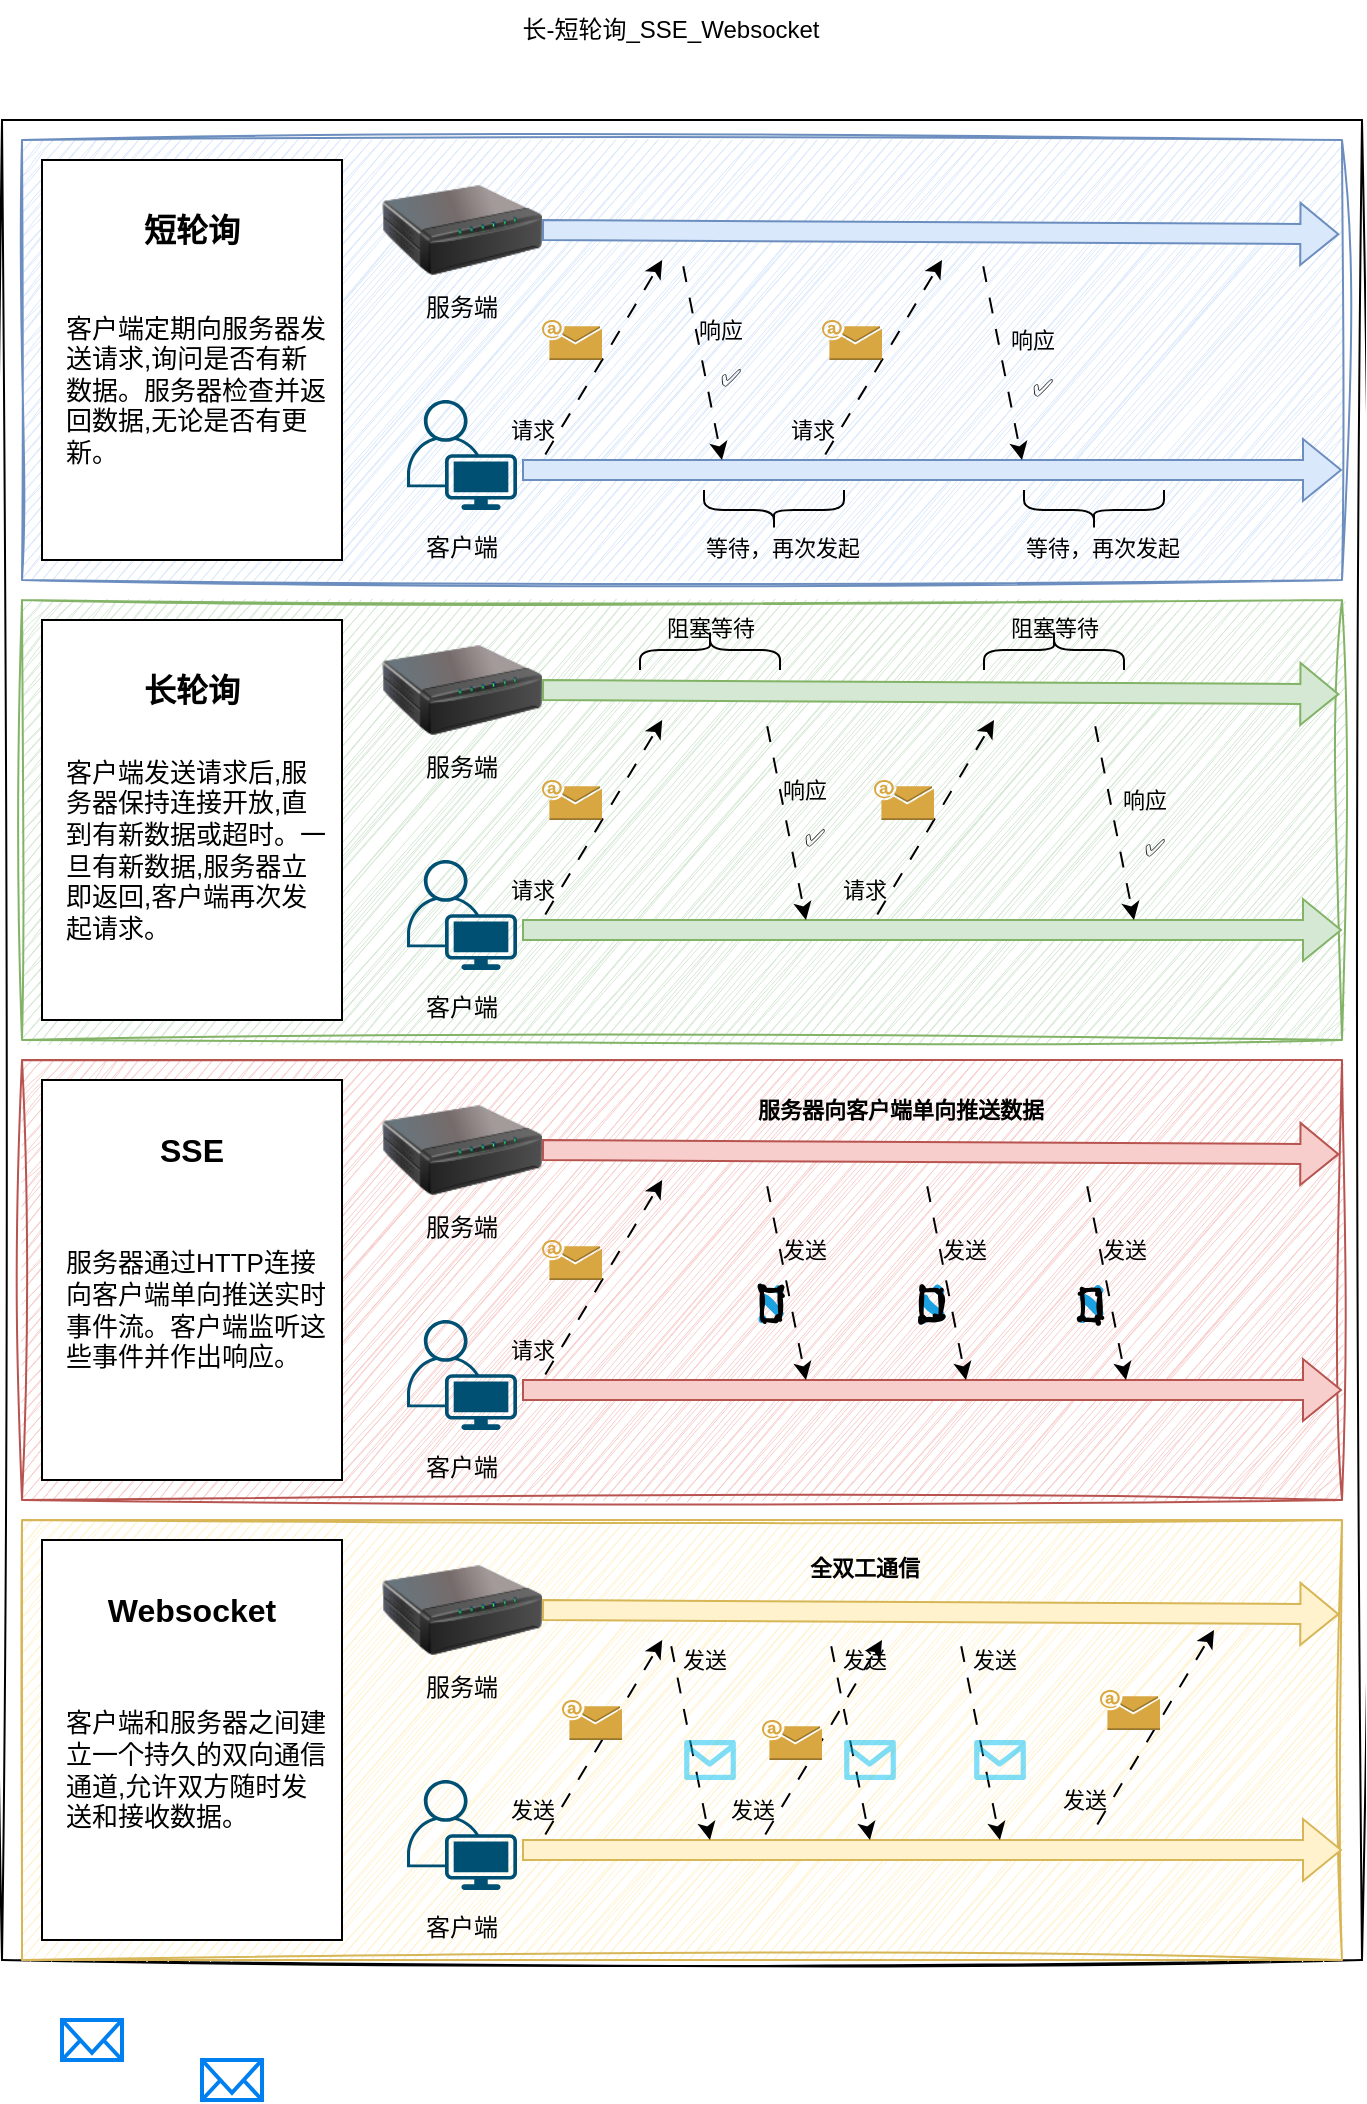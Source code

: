 <mxfile version="24.8.6">
  <diagram name="第 1 页" id="zOYMXfU-HG3WWiP4xysz">
    <mxGraphModel dx="2074" dy="1121" grid="1" gridSize="10" guides="1" tooltips="1" connect="1" arrows="1" fold="1" page="1" pageScale="1" pageWidth="827" pageHeight="1169" math="0" shadow="0">
      <root>
        <mxCell id="0" />
        <mxCell id="1" parent="0" />
        <mxCell id="0pzs7BcZbMm-u0nc56GL-1" value="" style="endArrow=none;html=1;rounded=0;sketch=1;hachureGap=4;jiggle=2;curveFitting=1;fontFamily=Architects Daughter;fontSource=https%3A%2F%2Ffonts.googleapis.com%2Fcss%3Ffamily%3DArchitects%2BDaughter;" edge="1" parent="1">
          <mxGeometry width="50" height="50" relative="1" as="geometry">
            <mxPoint x="80" y="120" as="sourcePoint" />
            <mxPoint x="760" y="120" as="targetPoint" />
          </mxGeometry>
        </mxCell>
        <mxCell id="0pzs7BcZbMm-u0nc56GL-2" value="" style="endArrow=none;html=1;rounded=0;sketch=1;hachureGap=4;jiggle=2;curveFitting=1;fontFamily=Architects Daughter;fontSource=https%3A%2F%2Ffonts.googleapis.com%2Fcss%3Ffamily%3DArchitects%2BDaughter;" edge="1" parent="1">
          <mxGeometry width="50" height="50" relative="1" as="geometry">
            <mxPoint x="80" y="120" as="sourcePoint" />
            <mxPoint x="80" y="1040" as="targetPoint" />
          </mxGeometry>
        </mxCell>
        <mxCell id="0pzs7BcZbMm-u0nc56GL-3" value="" style="endArrow=none;html=1;rounded=0;sketch=1;hachureGap=4;jiggle=2;curveFitting=1;fontFamily=Architects Daughter;fontSource=https%3A%2F%2Ffonts.googleapis.com%2Fcss%3Ffamily%3DArchitects%2BDaughter;" edge="1" parent="1">
          <mxGeometry width="50" height="50" relative="1" as="geometry">
            <mxPoint x="760" y="1040" as="sourcePoint" />
            <mxPoint x="80" y="1040" as="targetPoint" />
          </mxGeometry>
        </mxCell>
        <mxCell id="0pzs7BcZbMm-u0nc56GL-4" value="" style="endArrow=none;html=1;rounded=0;sketch=1;hachureGap=4;jiggle=2;curveFitting=1;fontFamily=Architects Daughter;fontSource=https%3A%2F%2Ffonts.googleapis.com%2Fcss%3Ffamily%3DArchitects%2BDaughter;" edge="1" parent="1">
          <mxGeometry width="50" height="50" relative="1" as="geometry">
            <mxPoint x="760" y="120" as="sourcePoint" />
            <mxPoint x="760" y="1040" as="targetPoint" />
          </mxGeometry>
        </mxCell>
        <mxCell id="0pzs7BcZbMm-u0nc56GL-5" value="长-短轮询_SSE_Websocket" style="text;html=1;align=center;verticalAlign=middle;resizable=0;points=[];autosize=1;strokeColor=none;fillColor=none;fontFamily=Helvetica;fontStyle=0" vertex="1" parent="1">
          <mxGeometry x="329" y="60" width="170" height="30" as="geometry" />
        </mxCell>
        <mxCell id="0pzs7BcZbMm-u0nc56GL-6" value="" style="rounded=0;whiteSpace=wrap;html=1;sketch=1;hachureGap=4;jiggle=2;curveFitting=1;fontFamily=Architects Daughter;fontSource=https%3A%2F%2Ffonts.googleapis.com%2Fcss%3Ffamily%3DArchitects%2BDaughter;fillColor=#dae8fc;strokeColor=#6c8ebf;" vertex="1" parent="1">
          <mxGeometry x="90" y="130" width="660" height="220" as="geometry" />
        </mxCell>
        <mxCell id="0pzs7BcZbMm-u0nc56GL-10" value="" style="rounded=0;whiteSpace=wrap;html=1;hachureGap=4;fontFamily=Architects Daughter;fontSource=https%3A%2F%2Ffonts.googleapis.com%2Fcss%3Ffamily%3DArchitects%2BDaughter;" vertex="1" parent="1">
          <mxGeometry x="100" y="140" width="150" height="200" as="geometry" />
        </mxCell>
        <mxCell id="0pzs7BcZbMm-u0nc56GL-11" value="&lt;span&gt;&lt;font style=&quot;font-size: 16px;&quot; face=&quot;Helvetica&quot;&gt;短轮询&lt;/font&gt;&lt;/span&gt;" style="text;html=1;align=center;verticalAlign=middle;whiteSpace=wrap;rounded=0;fontFamily=Architects Daughter;fontSource=https%3A%2F%2Ffonts.googleapis.com%2Fcss%3Ffamily%3DArchitects%2BDaughter;fontStyle=1" vertex="1" parent="1">
          <mxGeometry x="145" y="160" width="60" height="30" as="geometry" />
        </mxCell>
        <mxCell id="0pzs7BcZbMm-u0nc56GL-14" value="&lt;div data-lark-html-role=&quot;root&quot; style=&quot;font-size: 13px;&quot;&gt;&lt;span class=&quot;text-only&quot; data-eleid=&quot;5&quot; style=&quot;white-space: pre; font-size: 13px;&quot;&gt;客户端定期向服务器发&lt;/span&gt;&lt;span class=&quot;text-only&quot; data-eleid=&quot;4&quot; style=&quot;white-space: pre; font-size: 13px;&quot;&gt;&lt;br style=&quot;font-size: 13px;&quot;&gt;&lt;/span&gt;&lt;span class=&quot;text-only&quot; data-eleid=&quot;7&quot; style=&quot;white-space: pre; font-size: 13px;&quot;&gt;送请求,询问是否有新&lt;/span&gt;&lt;span class=&quot;text-only&quot; data-eleid=&quot;6&quot; style=&quot;white-space: pre; font-size: 13px;&quot;&gt;&lt;br style=&quot;font-size: 13px;&quot;&gt;&lt;/span&gt;&lt;span class=&quot;text-only&quot; data-eleid=&quot;9&quot; style=&quot;white-space: pre; font-size: 13px;&quot;&gt;数据。服务器检查并返&lt;/span&gt;&lt;span class=&quot;text-only&quot; data-eleid=&quot;8&quot; style=&quot;white-space: pre; font-size: 13px;&quot;&gt;&lt;br style=&quot;font-size: 13px;&quot;&gt;&lt;/span&gt;&lt;span class=&quot;text-only&quot; data-eleid=&quot;11&quot; style=&quot;white-space: pre; font-size: 13px;&quot;&gt;回数据,无论是否有更&lt;/span&gt;&lt;span class=&quot;text-only&quot; data-eleid=&quot;10&quot; style=&quot;white-space: pre; font-size: 13px;&quot;&gt;&lt;br style=&quot;font-size: 13px;&quot;&gt;&lt;/span&gt;&lt;span class=&quot;text-only&quot; data-eleid=&quot;13&quot; style=&quot;white-space: pre; font-size: 13px;&quot;&gt;新。&lt;/span&gt;&lt;/div&gt;" style="text;html=1;align=left;verticalAlign=middle;whiteSpace=wrap;rounded=0;fontFamily=Helvetica;fontSize=13;" vertex="1" parent="1">
          <mxGeometry x="110" y="190" width="130" height="130" as="geometry" />
        </mxCell>
        <mxCell id="0pzs7BcZbMm-u0nc56GL-15" value="" style="image;html=1;image=img/lib/clip_art/networking/Print_Server_128x128.png;sketch=1;hachureGap=4;jiggle=2;curveFitting=1;fontFamily=Architects Daughter;fontSource=https%3A%2F%2Ffonts.googleapis.com%2Fcss%3Ffamily%3DArchitects%2BDaughter;" vertex="1" parent="1">
          <mxGeometry x="270" y="135" width="80" height="80" as="geometry" />
        </mxCell>
        <mxCell id="0pzs7BcZbMm-u0nc56GL-18" value="" style="points=[[0.35,0,0],[0.98,0.51,0],[1,0.71,0],[0.67,1,0],[0,0.795,0],[0,0.65,0]];verticalLabelPosition=bottom;sketch=0;html=1;verticalAlign=top;aspect=fixed;align=center;pointerEvents=1;shape=mxgraph.cisco19.user;fillColor=#005073;strokeColor=none;hachureGap=4;jiggle=2;curveFitting=1;fontFamily=Architects Daughter;fontSource=https%3A%2F%2Ffonts.googleapis.com%2Fcss%3Ffamily%3DArchitects%2BDaughter;" vertex="1" parent="1">
          <mxGeometry x="282.5" y="260" width="55" height="55" as="geometry" />
        </mxCell>
        <mxCell id="0pzs7BcZbMm-u0nc56GL-19" value="服务端" style="text;html=1;align=center;verticalAlign=middle;whiteSpace=wrap;rounded=0;fontFamily=Architects Daughter;fontSource=https%3A%2F%2Ffonts.googleapis.com%2Fcss%3Ffamily%3DArchitects%2BDaughter;" vertex="1" parent="1">
          <mxGeometry x="280" y="200" width="60" height="30" as="geometry" />
        </mxCell>
        <mxCell id="0pzs7BcZbMm-u0nc56GL-20" value="客户端" style="text;html=1;align=center;verticalAlign=middle;whiteSpace=wrap;rounded=0;fontFamily=Architects Daughter;fontSource=https%3A%2F%2Ffonts.googleapis.com%2Fcss%3Ffamily%3DArchitects%2BDaughter;" vertex="1" parent="1">
          <mxGeometry x="280" y="320" width="60" height="30" as="geometry" />
        </mxCell>
        <mxCell id="0pzs7BcZbMm-u0nc56GL-21" value="" style="shape=flexArrow;endArrow=classic;html=1;rounded=0;hachureGap=4;fontFamily=Architects Daughter;fontSource=https%3A%2F%2Ffonts.googleapis.com%2Fcss%3Ffamily%3DArchitects%2BDaughter;exitX=1;exitY=0.5;exitDx=0;exitDy=0;fillColor=#dae8fc;strokeColor=#6c8ebf;entryX=0.998;entryY=0.214;entryDx=0;entryDy=0;entryPerimeter=0;" edge="1" parent="1" source="0pzs7BcZbMm-u0nc56GL-15" target="0pzs7BcZbMm-u0nc56GL-6">
          <mxGeometry width="50" height="50" relative="1" as="geometry">
            <mxPoint x="530" y="220" as="sourcePoint" />
            <mxPoint x="740" y="180" as="targetPoint" />
          </mxGeometry>
        </mxCell>
        <mxCell id="0pzs7BcZbMm-u0nc56GL-22" value="" style="shape=flexArrow;endArrow=classic;html=1;rounded=0;hachureGap=4;fontFamily=Architects Daughter;fontSource=https%3A%2F%2Ffonts.googleapis.com%2Fcss%3Ffamily%3DArchitects%2BDaughter;fillColor=#dae8fc;strokeColor=#6c8ebf;entryX=1;entryY=0.75;entryDx=0;entryDy=0;" edge="1" parent="1" target="0pzs7BcZbMm-u0nc56GL-6">
          <mxGeometry width="50" height="50" relative="1" as="geometry">
            <mxPoint x="340" y="295" as="sourcePoint" />
            <mxPoint x="740" y="305" as="targetPoint" />
          </mxGeometry>
        </mxCell>
        <mxCell id="0pzs7BcZbMm-u0nc56GL-23" value="" style="endArrow=classic;html=1;rounded=0;hachureGap=4;fontFamily=Architects Daughter;fontSource=https%3A%2F%2Ffonts.googleapis.com%2Fcss%3Ffamily%3DArchitects%2BDaughter;entryX=0.485;entryY=0.273;entryDx=0;entryDy=0;entryPerimeter=0;flowAnimation=1;" edge="1" parent="1" target="0pzs7BcZbMm-u0nc56GL-6">
          <mxGeometry width="50" height="50" relative="1" as="geometry">
            <mxPoint x="350" y="290" as="sourcePoint" />
            <mxPoint x="400" y="230" as="targetPoint" />
          </mxGeometry>
        </mxCell>
        <mxCell id="0pzs7BcZbMm-u0nc56GL-24" value="" style="endArrow=classic;html=1;rounded=0;hachureGap=4;fontFamily=Architects Daughter;fontSource=https%3A%2F%2Ffonts.googleapis.com%2Fcss%3Ffamily%3DArchitects%2BDaughter;flowAnimation=1;" edge="1" parent="1">
          <mxGeometry width="50" height="50" relative="1" as="geometry">
            <mxPoint x="420" y="190" as="sourcePoint" />
            <mxPoint x="440" y="290" as="targetPoint" />
          </mxGeometry>
        </mxCell>
        <mxCell id="0pzs7BcZbMm-u0nc56GL-25" value="" style="endArrow=classic;html=1;rounded=0;hachureGap=4;fontFamily=Architects Daughter;fontSource=https%3A%2F%2Ffonts.googleapis.com%2Fcss%3Ffamily%3DArchitects%2BDaughter;entryX=0.485;entryY=0.273;entryDx=0;entryDy=0;entryPerimeter=0;flowAnimation=1;" edge="1" parent="1">
          <mxGeometry width="50" height="50" relative="1" as="geometry">
            <mxPoint x="490" y="290" as="sourcePoint" />
            <mxPoint x="550" y="190" as="targetPoint" />
          </mxGeometry>
        </mxCell>
        <mxCell id="0pzs7BcZbMm-u0nc56GL-27" value="" style="endArrow=classic;html=1;rounded=0;hachureGap=4;fontFamily=Architects Daughter;fontSource=https%3A%2F%2Ffonts.googleapis.com%2Fcss%3Ffamily%3DArchitects%2BDaughter;flowAnimation=1;" edge="1" parent="1">
          <mxGeometry width="50" height="50" relative="1" as="geometry">
            <mxPoint x="570" y="190" as="sourcePoint" />
            <mxPoint x="590" y="290" as="targetPoint" />
          </mxGeometry>
        </mxCell>
        <mxCell id="0pzs7BcZbMm-u0nc56GL-28" value="" style="outlineConnect=0;dashed=0;verticalLabelPosition=bottom;verticalAlign=top;align=center;html=1;shape=mxgraph.aws3.email;fillColor=#D9A741;gradientColor=none;hachureGap=4;fontFamily=Architects Daughter;fontSource=https%3A%2F%2Ffonts.googleapis.com%2Fcss%3Ffamily%3DArchitects%2BDaughter;" vertex="1" parent="1">
          <mxGeometry x="350" y="220" width="30" height="20" as="geometry" />
        </mxCell>
        <mxCell id="0pzs7BcZbMm-u0nc56GL-29" value="" style="outlineConnect=0;dashed=0;verticalLabelPosition=bottom;verticalAlign=top;align=center;html=1;shape=mxgraph.aws3.email;fillColor=#D9A741;gradientColor=none;hachureGap=4;fontFamily=Architects Daughter;fontSource=https%3A%2F%2Ffonts.googleapis.com%2Fcss%3Ffamily%3DArchitects%2BDaughter;" vertex="1" parent="1">
          <mxGeometry x="490" y="220" width="30" height="20" as="geometry" />
        </mxCell>
        <mxCell id="0pzs7BcZbMm-u0nc56GL-32" value="✅" style="text;html=1;align=center;verticalAlign=middle;resizable=0;points=[];autosize=1;strokeColor=none;fillColor=none;fontFamily=Architects Daughter;fontSource=https%3A%2F%2Ffonts.googleapis.com%2Fcss%3Ffamily%3DArchitects%2BDaughter;" vertex="1" parent="1">
          <mxGeometry x="580" y="240" width="40" height="30" as="geometry" />
        </mxCell>
        <mxCell id="0pzs7BcZbMm-u0nc56GL-33" value="&lt;font face=&quot;Helvetica&quot; style=&quot;font-size: 11px;&quot;&gt;响应&lt;/font&gt;" style="text;html=1;align=center;verticalAlign=middle;resizable=0;points=[];autosize=1;strokeColor=none;fillColor=none;fontFamily=Architects Daughter;fontSource=https%3A%2F%2Ffonts.googleapis.com%2Fcss%3Ffamily%3DArchitects%2BDaughter;fontSize=11;" vertex="1" parent="1">
          <mxGeometry x="570" y="215" width="50" height="30" as="geometry" />
        </mxCell>
        <mxCell id="0pzs7BcZbMm-u0nc56GL-35" value="&lt;font face=&quot;Helvetica&quot; style=&quot;font-size: 11px;&quot;&gt;请求&lt;/font&gt;" style="text;html=1;align=center;verticalAlign=middle;resizable=0;points=[];autosize=1;strokeColor=none;fillColor=none;fontFamily=Architects Daughter;fontSource=https%3A%2F%2Ffonts.googleapis.com%2Fcss%3Ffamily%3DArchitects%2BDaughter;fontSize=11;" vertex="1" parent="1">
          <mxGeometry x="460" y="260" width="50" height="30" as="geometry" />
        </mxCell>
        <mxCell id="0pzs7BcZbMm-u0nc56GL-36" value="&lt;font face=&quot;Helvetica&quot; style=&quot;font-size: 11px;&quot;&gt;请求&lt;/font&gt;" style="text;html=1;align=center;verticalAlign=middle;resizable=0;points=[];autosize=1;strokeColor=none;fillColor=none;fontFamily=Architects Daughter;fontSource=https%3A%2F%2Ffonts.googleapis.com%2Fcss%3Ffamily%3DArchitects%2BDaughter;fontSize=11;" vertex="1" parent="1">
          <mxGeometry x="320" y="260" width="50" height="30" as="geometry" />
        </mxCell>
        <mxCell id="0pzs7BcZbMm-u0nc56GL-37" value="&lt;font face=&quot;Helvetica&quot; style=&quot;font-size: 11px;&quot;&gt;响应&lt;/font&gt;" style="text;html=1;align=center;verticalAlign=middle;resizable=0;points=[];autosize=1;strokeColor=none;fillColor=none;fontFamily=Architects Daughter;fontSource=https%3A%2F%2Ffonts.googleapis.com%2Fcss%3Ffamily%3DArchitects%2BDaughter;fontSize=11;" vertex="1" parent="1">
          <mxGeometry x="414" y="210" width="50" height="30" as="geometry" />
        </mxCell>
        <mxCell id="0pzs7BcZbMm-u0nc56GL-38" value="✅" style="text;html=1;align=center;verticalAlign=middle;resizable=0;points=[];autosize=1;strokeColor=none;fillColor=none;fontFamily=Architects Daughter;fontSource=https%3A%2F%2Ffonts.googleapis.com%2Fcss%3Ffamily%3DArchitects%2BDaughter;" vertex="1" parent="1">
          <mxGeometry x="424" y="235" width="40" height="30" as="geometry" />
        </mxCell>
        <mxCell id="0pzs7BcZbMm-u0nc56GL-39" value="" style="shape=curlyBracket;whiteSpace=wrap;html=1;rounded=1;labelPosition=left;verticalLabelPosition=middle;align=right;verticalAlign=middle;hachureGap=4;fontFamily=Architects Daughter;fontSource=https%3A%2F%2Ffonts.googleapis.com%2Fcss%3Ffamily%3DArchitects%2BDaughter;rotation=-90;" vertex="1" parent="1">
          <mxGeometry x="456" y="280" width="20" height="70" as="geometry" />
        </mxCell>
        <mxCell id="0pzs7BcZbMm-u0nc56GL-40" value="&lt;font style=&quot;font-size: 11px;&quot; face=&quot;Helvetica&quot;&gt;等待，再次发起&lt;/font&gt;" style="text;html=1;align=center;verticalAlign=middle;resizable=0;points=[];autosize=1;strokeColor=none;fillColor=none;fontFamily=Architects Daughter;fontSource=https%3A%2F%2Ffonts.googleapis.com%2Fcss%3Ffamily%3DArchitects%2BDaughter;" vertex="1" parent="1">
          <mxGeometry x="420" y="320" width="100" height="30" as="geometry" />
        </mxCell>
        <mxCell id="0pzs7BcZbMm-u0nc56GL-41" value="" style="shape=curlyBracket;whiteSpace=wrap;html=1;rounded=1;labelPosition=left;verticalLabelPosition=middle;align=right;verticalAlign=middle;hachureGap=4;fontFamily=Architects Daughter;fontSource=https%3A%2F%2Ffonts.googleapis.com%2Fcss%3Ffamily%3DArchitects%2BDaughter;rotation=-90;" vertex="1" parent="1">
          <mxGeometry x="616" y="280" width="20" height="70" as="geometry" />
        </mxCell>
        <mxCell id="0pzs7BcZbMm-u0nc56GL-42" value="&lt;font style=&quot;font-size: 11px;&quot; face=&quot;Helvetica&quot;&gt;等待，再次发起&lt;/font&gt;" style="text;html=1;align=center;verticalAlign=middle;resizable=0;points=[];autosize=1;strokeColor=none;fillColor=none;fontFamily=Architects Daughter;fontSource=https%3A%2F%2Ffonts.googleapis.com%2Fcss%3Ffamily%3DArchitects%2BDaughter;" vertex="1" parent="1">
          <mxGeometry x="580" y="320" width="100" height="30" as="geometry" />
        </mxCell>
        <mxCell id="0pzs7BcZbMm-u0nc56GL-43" value="" style="rounded=0;whiteSpace=wrap;html=1;sketch=1;hachureGap=4;jiggle=2;curveFitting=1;fontFamily=Architects Daughter;fontSource=https%3A%2F%2Ffonts.googleapis.com%2Fcss%3Ffamily%3DArchitects%2BDaughter;fillColor=#d5e8d4;strokeColor=#82b366;" vertex="1" parent="1">
          <mxGeometry x="90" y="360" width="660" height="220" as="geometry" />
        </mxCell>
        <mxCell id="0pzs7BcZbMm-u0nc56GL-44" value="" style="rounded=0;whiteSpace=wrap;html=1;hachureGap=4;fontFamily=Architects Daughter;fontSource=https%3A%2F%2Ffonts.googleapis.com%2Fcss%3Ffamily%3DArchitects%2BDaughter;" vertex="1" parent="1">
          <mxGeometry x="100" y="370" width="150" height="200" as="geometry" />
        </mxCell>
        <mxCell id="0pzs7BcZbMm-u0nc56GL-45" value="&lt;span&gt;&lt;font style=&quot;font-size: 16px;&quot; face=&quot;Helvetica&quot;&gt;长轮询&lt;/font&gt;&lt;/span&gt;" style="text;html=1;align=center;verticalAlign=middle;whiteSpace=wrap;rounded=0;fontFamily=Architects Daughter;fontSource=https%3A%2F%2Ffonts.googleapis.com%2Fcss%3Ffamily%3DArchitects%2BDaughter;fontStyle=1" vertex="1" parent="1">
          <mxGeometry x="145" y="390" width="60" height="30" as="geometry" />
        </mxCell>
        <mxCell id="0pzs7BcZbMm-u0nc56GL-46" value="&lt;div data-lark-html-role=&quot;root&quot; style=&quot;&quot;&gt;&lt;span style=&quot;white-space: pre;&quot;&gt;客户端发送请求后,服&lt;br/&gt;务器保持连接开放,直&lt;br/&gt;到有新数据或超时。一&lt;br/&gt;旦有新数据,服务器立&lt;br/&gt;即返回,客户端再次发&lt;br/&gt;起请求。&lt;/span&gt;&lt;/div&gt;" style="text;html=1;align=left;verticalAlign=middle;whiteSpace=wrap;rounded=0;fontFamily=Helvetica;fontSize=13;" vertex="1" parent="1">
          <mxGeometry x="110" y="420" width="130" height="130" as="geometry" />
        </mxCell>
        <mxCell id="0pzs7BcZbMm-u0nc56GL-47" value="" style="image;html=1;image=img/lib/clip_art/networking/Print_Server_128x128.png;sketch=1;hachureGap=4;jiggle=2;curveFitting=1;fontFamily=Architects Daughter;fontSource=https%3A%2F%2Ffonts.googleapis.com%2Fcss%3Ffamily%3DArchitects%2BDaughter;" vertex="1" parent="1">
          <mxGeometry x="270" y="365" width="80" height="80" as="geometry" />
        </mxCell>
        <mxCell id="0pzs7BcZbMm-u0nc56GL-48" value="" style="points=[[0.35,0,0],[0.98,0.51,0],[1,0.71,0],[0.67,1,0],[0,0.795,0],[0,0.65,0]];verticalLabelPosition=bottom;sketch=0;html=1;verticalAlign=top;aspect=fixed;align=center;pointerEvents=1;shape=mxgraph.cisco19.user;fillColor=#005073;strokeColor=none;hachureGap=4;jiggle=2;curveFitting=1;fontFamily=Architects Daughter;fontSource=https%3A%2F%2Ffonts.googleapis.com%2Fcss%3Ffamily%3DArchitects%2BDaughter;" vertex="1" parent="1">
          <mxGeometry x="282.5" y="490" width="55" height="55" as="geometry" />
        </mxCell>
        <mxCell id="0pzs7BcZbMm-u0nc56GL-49" value="服务端" style="text;html=1;align=center;verticalAlign=middle;whiteSpace=wrap;rounded=0;fontFamily=Architects Daughter;fontSource=https%3A%2F%2Ffonts.googleapis.com%2Fcss%3Ffamily%3DArchitects%2BDaughter;" vertex="1" parent="1">
          <mxGeometry x="280" y="430" width="60" height="30" as="geometry" />
        </mxCell>
        <mxCell id="0pzs7BcZbMm-u0nc56GL-50" value="客户端" style="text;html=1;align=center;verticalAlign=middle;whiteSpace=wrap;rounded=0;fontFamily=Architects Daughter;fontSource=https%3A%2F%2Ffonts.googleapis.com%2Fcss%3Ffamily%3DArchitects%2BDaughter;" vertex="1" parent="1">
          <mxGeometry x="280" y="550" width="60" height="30" as="geometry" />
        </mxCell>
        <mxCell id="0pzs7BcZbMm-u0nc56GL-51" value="" style="shape=flexArrow;endArrow=classic;html=1;rounded=0;hachureGap=4;fontFamily=Architects Daughter;fontSource=https%3A%2F%2Ffonts.googleapis.com%2Fcss%3Ffamily%3DArchitects%2BDaughter;exitX=1;exitY=0.5;exitDx=0;exitDy=0;fillColor=#d5e8d4;strokeColor=#82b366;entryX=0.998;entryY=0.214;entryDx=0;entryDy=0;entryPerimeter=0;" edge="1" parent="1" source="0pzs7BcZbMm-u0nc56GL-47" target="0pzs7BcZbMm-u0nc56GL-43">
          <mxGeometry width="50" height="50" relative="1" as="geometry">
            <mxPoint x="530" y="450" as="sourcePoint" />
            <mxPoint x="740" y="410" as="targetPoint" />
          </mxGeometry>
        </mxCell>
        <mxCell id="0pzs7BcZbMm-u0nc56GL-52" value="" style="shape=flexArrow;endArrow=classic;html=1;rounded=0;hachureGap=4;fontFamily=Architects Daughter;fontSource=https%3A%2F%2Ffonts.googleapis.com%2Fcss%3Ffamily%3DArchitects%2BDaughter;fillColor=#d5e8d4;strokeColor=#82b366;entryX=1;entryY=0.75;entryDx=0;entryDy=0;" edge="1" parent="1" target="0pzs7BcZbMm-u0nc56GL-43">
          <mxGeometry width="50" height="50" relative="1" as="geometry">
            <mxPoint x="340" y="525" as="sourcePoint" />
            <mxPoint x="740" y="535" as="targetPoint" />
          </mxGeometry>
        </mxCell>
        <mxCell id="0pzs7BcZbMm-u0nc56GL-53" value="" style="endArrow=classic;html=1;rounded=0;hachureGap=4;fontFamily=Architects Daughter;fontSource=https%3A%2F%2Ffonts.googleapis.com%2Fcss%3Ffamily%3DArchitects%2BDaughter;entryX=0.485;entryY=0.273;entryDx=0;entryDy=0;entryPerimeter=0;flowAnimation=1;" edge="1" parent="1" target="0pzs7BcZbMm-u0nc56GL-43">
          <mxGeometry width="50" height="50" relative="1" as="geometry">
            <mxPoint x="350" y="520" as="sourcePoint" />
            <mxPoint x="400" y="460" as="targetPoint" />
          </mxGeometry>
        </mxCell>
        <mxCell id="0pzs7BcZbMm-u0nc56GL-54" value="" style="endArrow=classic;html=1;rounded=0;hachureGap=4;fontFamily=Architects Daughter;fontSource=https%3A%2F%2Ffonts.googleapis.com%2Fcss%3Ffamily%3DArchitects%2BDaughter;flowAnimation=1;" edge="1" parent="1">
          <mxGeometry width="50" height="50" relative="1" as="geometry">
            <mxPoint x="462" y="420" as="sourcePoint" />
            <mxPoint x="482" y="520" as="targetPoint" />
          </mxGeometry>
        </mxCell>
        <mxCell id="0pzs7BcZbMm-u0nc56GL-55" value="" style="endArrow=classic;html=1;rounded=0;hachureGap=4;fontFamily=Architects Daughter;fontSource=https%3A%2F%2Ffonts.googleapis.com%2Fcss%3Ffamily%3DArchitects%2BDaughter;entryX=0.485;entryY=0.273;entryDx=0;entryDy=0;entryPerimeter=0;flowAnimation=1;" edge="1" parent="1">
          <mxGeometry width="50" height="50" relative="1" as="geometry">
            <mxPoint x="516" y="520" as="sourcePoint" />
            <mxPoint x="576" y="420" as="targetPoint" />
          </mxGeometry>
        </mxCell>
        <mxCell id="0pzs7BcZbMm-u0nc56GL-56" value="" style="endArrow=classic;html=1;rounded=0;hachureGap=4;fontFamily=Architects Daughter;fontSource=https%3A%2F%2Ffonts.googleapis.com%2Fcss%3Ffamily%3DArchitects%2BDaughter;flowAnimation=1;" edge="1" parent="1">
          <mxGeometry width="50" height="50" relative="1" as="geometry">
            <mxPoint x="626" y="420" as="sourcePoint" />
            <mxPoint x="646" y="520" as="targetPoint" />
          </mxGeometry>
        </mxCell>
        <mxCell id="0pzs7BcZbMm-u0nc56GL-57" value="" style="outlineConnect=0;dashed=0;verticalLabelPosition=bottom;verticalAlign=top;align=center;html=1;shape=mxgraph.aws3.email;fillColor=#D9A741;gradientColor=none;hachureGap=4;fontFamily=Architects Daughter;fontSource=https%3A%2F%2Ffonts.googleapis.com%2Fcss%3Ffamily%3DArchitects%2BDaughter;" vertex="1" parent="1">
          <mxGeometry x="350" y="450" width="30" height="20" as="geometry" />
        </mxCell>
        <mxCell id="0pzs7BcZbMm-u0nc56GL-58" value="" style="outlineConnect=0;dashed=0;verticalLabelPosition=bottom;verticalAlign=top;align=center;html=1;shape=mxgraph.aws3.email;fillColor=#D9A741;gradientColor=none;hachureGap=4;fontFamily=Architects Daughter;fontSource=https%3A%2F%2Ffonts.googleapis.com%2Fcss%3Ffamily%3DArchitects%2BDaughter;" vertex="1" parent="1">
          <mxGeometry x="516" y="450" width="30" height="20" as="geometry" />
        </mxCell>
        <mxCell id="0pzs7BcZbMm-u0nc56GL-59" value="✅" style="text;html=1;align=center;verticalAlign=middle;resizable=0;points=[];autosize=1;strokeColor=none;fillColor=none;fontFamily=Architects Daughter;fontSource=https%3A%2F%2Ffonts.googleapis.com%2Fcss%3Ffamily%3DArchitects%2BDaughter;" vertex="1" parent="1">
          <mxGeometry x="636" y="470" width="40" height="30" as="geometry" />
        </mxCell>
        <mxCell id="0pzs7BcZbMm-u0nc56GL-60" value="&lt;font face=&quot;Helvetica&quot; style=&quot;font-size: 11px;&quot;&gt;响应&lt;/font&gt;" style="text;html=1;align=center;verticalAlign=middle;resizable=0;points=[];autosize=1;strokeColor=none;fillColor=none;fontFamily=Architects Daughter;fontSource=https%3A%2F%2Ffonts.googleapis.com%2Fcss%3Ffamily%3DArchitects%2BDaughter;fontSize=11;" vertex="1" parent="1">
          <mxGeometry x="626" y="445" width="50" height="30" as="geometry" />
        </mxCell>
        <mxCell id="0pzs7BcZbMm-u0nc56GL-61" value="&lt;font face=&quot;Helvetica&quot; style=&quot;font-size: 11px;&quot;&gt;请求&lt;/font&gt;" style="text;html=1;align=center;verticalAlign=middle;resizable=0;points=[];autosize=1;strokeColor=none;fillColor=none;fontFamily=Architects Daughter;fontSource=https%3A%2F%2Ffonts.googleapis.com%2Fcss%3Ffamily%3DArchitects%2BDaughter;fontSize=11;" vertex="1" parent="1">
          <mxGeometry x="486" y="490" width="50" height="30" as="geometry" />
        </mxCell>
        <mxCell id="0pzs7BcZbMm-u0nc56GL-62" value="&lt;font face=&quot;Helvetica&quot; style=&quot;font-size: 11px;&quot;&gt;请求&lt;/font&gt;" style="text;html=1;align=center;verticalAlign=middle;resizable=0;points=[];autosize=1;strokeColor=none;fillColor=none;fontFamily=Architects Daughter;fontSource=https%3A%2F%2Ffonts.googleapis.com%2Fcss%3Ffamily%3DArchitects%2BDaughter;fontSize=11;" vertex="1" parent="1">
          <mxGeometry x="320" y="490" width="50" height="30" as="geometry" />
        </mxCell>
        <mxCell id="0pzs7BcZbMm-u0nc56GL-63" value="&lt;font face=&quot;Helvetica&quot; style=&quot;font-size: 11px;&quot;&gt;响应&lt;/font&gt;" style="text;html=1;align=center;verticalAlign=middle;resizable=0;points=[];autosize=1;strokeColor=none;fillColor=none;fontFamily=Architects Daughter;fontSource=https%3A%2F%2Ffonts.googleapis.com%2Fcss%3Ffamily%3DArchitects%2BDaughter;fontSize=11;" vertex="1" parent="1">
          <mxGeometry x="456" y="440" width="50" height="30" as="geometry" />
        </mxCell>
        <mxCell id="0pzs7BcZbMm-u0nc56GL-64" value="✅" style="text;html=1;align=center;verticalAlign=middle;resizable=0;points=[];autosize=1;strokeColor=none;fillColor=none;fontFamily=Architects Daughter;fontSource=https%3A%2F%2Ffonts.googleapis.com%2Fcss%3Ffamily%3DArchitects%2BDaughter;" vertex="1" parent="1">
          <mxGeometry x="466" y="465" width="40" height="30" as="geometry" />
        </mxCell>
        <mxCell id="0pzs7BcZbMm-u0nc56GL-65" value="" style="shape=curlyBracket;whiteSpace=wrap;html=1;rounded=1;labelPosition=left;verticalLabelPosition=middle;align=right;verticalAlign=middle;hachureGap=4;fontFamily=Architects Daughter;fontSource=https%3A%2F%2Ffonts.googleapis.com%2Fcss%3Ffamily%3DArchitects%2BDaughter;rotation=90;" vertex="1" parent="1">
          <mxGeometry x="424" y="350" width="20" height="70" as="geometry" />
        </mxCell>
        <mxCell id="0pzs7BcZbMm-u0nc56GL-66" value="&lt;font style=&quot;font-size: 11px;&quot; face=&quot;Helvetica&quot;&gt;阻塞等待&lt;/font&gt;" style="text;html=1;align=center;verticalAlign=middle;resizable=0;points=[];autosize=1;strokeColor=none;fillColor=none;fontFamily=Architects Daughter;fontSource=https%3A%2F%2Ffonts.googleapis.com%2Fcss%3Ffamily%3DArchitects%2BDaughter;" vertex="1" parent="1">
          <mxGeometry x="399" y="360" width="70" height="30" as="geometry" />
        </mxCell>
        <mxCell id="0pzs7BcZbMm-u0nc56GL-67" value="" style="shape=curlyBracket;whiteSpace=wrap;html=1;rounded=1;labelPosition=left;verticalLabelPosition=middle;align=right;verticalAlign=middle;hachureGap=4;fontFamily=Architects Daughter;fontSource=https%3A%2F%2Ffonts.googleapis.com%2Fcss%3Ffamily%3DArchitects%2BDaughter;rotation=90;size=0.5;" vertex="1" parent="1">
          <mxGeometry x="596" y="350" width="20" height="70" as="geometry" />
        </mxCell>
        <mxCell id="0pzs7BcZbMm-u0nc56GL-69" value="&lt;font style=&quot;font-size: 11px;&quot; face=&quot;Helvetica&quot;&gt;阻塞等待&lt;/font&gt;" style="text;html=1;align=center;verticalAlign=middle;resizable=0;points=[];autosize=1;strokeColor=none;fillColor=none;fontFamily=Architects Daughter;fontSource=https%3A%2F%2Ffonts.googleapis.com%2Fcss%3Ffamily%3DArchitects%2BDaughter;" vertex="1" parent="1">
          <mxGeometry x="571" y="360" width="70" height="30" as="geometry" />
        </mxCell>
        <mxCell id="0pzs7BcZbMm-u0nc56GL-70" value="" style="rounded=0;whiteSpace=wrap;html=1;sketch=1;hachureGap=4;jiggle=2;curveFitting=1;fontFamily=Architects Daughter;fontSource=https%3A%2F%2Ffonts.googleapis.com%2Fcss%3Ffamily%3DArchitects%2BDaughter;fillColor=#f8cecc;strokeColor=#b85450;" vertex="1" parent="1">
          <mxGeometry x="90" y="590" width="660" height="220" as="geometry" />
        </mxCell>
        <mxCell id="0pzs7BcZbMm-u0nc56GL-71" value="" style="rounded=0;whiteSpace=wrap;html=1;hachureGap=4;fontFamily=Architects Daughter;fontSource=https%3A%2F%2Ffonts.googleapis.com%2Fcss%3Ffamily%3DArchitects%2BDaughter;" vertex="1" parent="1">
          <mxGeometry x="100" y="600" width="150" height="200" as="geometry" />
        </mxCell>
        <mxCell id="0pzs7BcZbMm-u0nc56GL-72" value="&lt;span&gt;&lt;font style=&quot;font-size: 16px;&quot; face=&quot;Helvetica&quot;&gt;SSE&lt;/font&gt;&lt;/span&gt;" style="text;html=1;align=center;verticalAlign=middle;whiteSpace=wrap;rounded=0;fontFamily=Architects Daughter;fontSource=https%3A%2F%2Ffonts.googleapis.com%2Fcss%3Ffamily%3DArchitects%2BDaughter;fontStyle=1" vertex="1" parent="1">
          <mxGeometry x="145" y="620" width="60" height="30" as="geometry" />
        </mxCell>
        <mxCell id="0pzs7BcZbMm-u0nc56GL-73" value="&lt;div data-lark-html-role=&quot;root&quot; style=&quot;&quot;&gt;&lt;span style=&quot;white-space: pre;&quot;&gt;服务器通过HTTP连接&lt;br/&gt;向客户端单向推送实时&lt;br/&gt;事件流。客户端监听这&lt;br/&gt;些事件并作出响应。&lt;/span&gt;&lt;/div&gt;" style="text;html=1;align=left;verticalAlign=middle;whiteSpace=wrap;rounded=0;fontFamily=Helvetica;fontSize=13;" vertex="1" parent="1">
          <mxGeometry x="110" y="650" width="130" height="130" as="geometry" />
        </mxCell>
        <mxCell id="0pzs7BcZbMm-u0nc56GL-74" value="" style="image;html=1;image=img/lib/clip_art/networking/Print_Server_128x128.png;sketch=1;hachureGap=4;jiggle=2;curveFitting=1;fontFamily=Architects Daughter;fontSource=https%3A%2F%2Ffonts.googleapis.com%2Fcss%3Ffamily%3DArchitects%2BDaughter;" vertex="1" parent="1">
          <mxGeometry x="270" y="595" width="80" height="80" as="geometry" />
        </mxCell>
        <mxCell id="0pzs7BcZbMm-u0nc56GL-75" value="" style="points=[[0.35,0,0],[0.98,0.51,0],[1,0.71,0],[0.67,1,0],[0,0.795,0],[0,0.65,0]];verticalLabelPosition=bottom;sketch=0;html=1;verticalAlign=top;aspect=fixed;align=center;pointerEvents=1;shape=mxgraph.cisco19.user;fillColor=#005073;strokeColor=none;hachureGap=4;jiggle=2;curveFitting=1;fontFamily=Architects Daughter;fontSource=https%3A%2F%2Ffonts.googleapis.com%2Fcss%3Ffamily%3DArchitects%2BDaughter;" vertex="1" parent="1">
          <mxGeometry x="282.5" y="720" width="55" height="55" as="geometry" />
        </mxCell>
        <mxCell id="0pzs7BcZbMm-u0nc56GL-76" value="服务端" style="text;html=1;align=center;verticalAlign=middle;whiteSpace=wrap;rounded=0;fontFamily=Architects Daughter;fontSource=https%3A%2F%2Ffonts.googleapis.com%2Fcss%3Ffamily%3DArchitects%2BDaughter;" vertex="1" parent="1">
          <mxGeometry x="280" y="660" width="60" height="30" as="geometry" />
        </mxCell>
        <mxCell id="0pzs7BcZbMm-u0nc56GL-77" value="客户端" style="text;html=1;align=center;verticalAlign=middle;whiteSpace=wrap;rounded=0;fontFamily=Architects Daughter;fontSource=https%3A%2F%2Ffonts.googleapis.com%2Fcss%3Ffamily%3DArchitects%2BDaughter;" vertex="1" parent="1">
          <mxGeometry x="280" y="780" width="60" height="30" as="geometry" />
        </mxCell>
        <mxCell id="0pzs7BcZbMm-u0nc56GL-78" value="" style="shape=flexArrow;endArrow=classic;html=1;rounded=0;hachureGap=4;fontFamily=Architects Daughter;fontSource=https%3A%2F%2Ffonts.googleapis.com%2Fcss%3Ffamily%3DArchitects%2BDaughter;exitX=1;exitY=0.5;exitDx=0;exitDy=0;fillColor=#f8cecc;strokeColor=#b85450;entryX=0.998;entryY=0.214;entryDx=0;entryDy=0;entryPerimeter=0;" edge="1" parent="1" source="0pzs7BcZbMm-u0nc56GL-74" target="0pzs7BcZbMm-u0nc56GL-70">
          <mxGeometry width="50" height="50" relative="1" as="geometry">
            <mxPoint x="530" y="680" as="sourcePoint" />
            <mxPoint x="740" y="640" as="targetPoint" />
          </mxGeometry>
        </mxCell>
        <mxCell id="0pzs7BcZbMm-u0nc56GL-79" value="" style="shape=flexArrow;endArrow=classic;html=1;rounded=0;hachureGap=4;fontFamily=Architects Daughter;fontSource=https%3A%2F%2Ffonts.googleapis.com%2Fcss%3Ffamily%3DArchitects%2BDaughter;fillColor=#f8cecc;strokeColor=#b85450;entryX=1;entryY=0.75;entryDx=0;entryDy=0;" edge="1" parent="1" target="0pzs7BcZbMm-u0nc56GL-70">
          <mxGeometry width="50" height="50" relative="1" as="geometry">
            <mxPoint x="340" y="755" as="sourcePoint" />
            <mxPoint x="740" y="765" as="targetPoint" />
          </mxGeometry>
        </mxCell>
        <mxCell id="0pzs7BcZbMm-u0nc56GL-80" value="" style="endArrow=classic;html=1;rounded=0;hachureGap=4;fontFamily=Architects Daughter;fontSource=https%3A%2F%2Ffonts.googleapis.com%2Fcss%3Ffamily%3DArchitects%2BDaughter;entryX=0.485;entryY=0.273;entryDx=0;entryDy=0;entryPerimeter=0;flowAnimation=1;" edge="1" parent="1" target="0pzs7BcZbMm-u0nc56GL-70">
          <mxGeometry width="50" height="50" relative="1" as="geometry">
            <mxPoint x="350" y="750" as="sourcePoint" />
            <mxPoint x="400" y="690" as="targetPoint" />
          </mxGeometry>
        </mxCell>
        <mxCell id="0pzs7BcZbMm-u0nc56GL-81" value="" style="endArrow=classic;html=1;rounded=0;hachureGap=4;fontFamily=Architects Daughter;fontSource=https%3A%2F%2Ffonts.googleapis.com%2Fcss%3Ffamily%3DArchitects%2BDaughter;flowAnimation=1;" edge="1" parent="1">
          <mxGeometry width="50" height="50" relative="1" as="geometry">
            <mxPoint x="462" y="650" as="sourcePoint" />
            <mxPoint x="482" y="750" as="targetPoint" />
          </mxGeometry>
        </mxCell>
        <mxCell id="0pzs7BcZbMm-u0nc56GL-84" value="" style="outlineConnect=0;dashed=0;verticalLabelPosition=bottom;verticalAlign=top;align=center;html=1;shape=mxgraph.aws3.email;fillColor=#D9A741;gradientColor=none;hachureGap=4;fontFamily=Architects Daughter;fontSource=https%3A%2F%2Ffonts.googleapis.com%2Fcss%3Ffamily%3DArchitects%2BDaughter;" vertex="1" parent="1">
          <mxGeometry x="350" y="680" width="30" height="20" as="geometry" />
        </mxCell>
        <mxCell id="0pzs7BcZbMm-u0nc56GL-89" value="&lt;font face=&quot;Helvetica&quot; style=&quot;font-size: 11px;&quot;&gt;请求&lt;/font&gt;" style="text;html=1;align=center;verticalAlign=middle;resizable=0;points=[];autosize=1;strokeColor=none;fillColor=none;fontFamily=Architects Daughter;fontSource=https%3A%2F%2Ffonts.googleapis.com%2Fcss%3Ffamily%3DArchitects%2BDaughter;fontSize=11;" vertex="1" parent="1">
          <mxGeometry x="320" y="720" width="50" height="30" as="geometry" />
        </mxCell>
        <mxCell id="0pzs7BcZbMm-u0nc56GL-90" value="&lt;font face=&quot;Helvetica&quot;&gt;发送&lt;/font&gt;" style="text;html=1;align=center;verticalAlign=middle;resizable=0;points=[];autosize=1;strokeColor=none;fillColor=none;fontFamily=Architects Daughter;fontSource=https%3A%2F%2Ffonts.googleapis.com%2Fcss%3Ffamily%3DArchitects%2BDaughter;fontSize=11;" vertex="1" parent="1">
          <mxGeometry x="456" y="670" width="50" height="30" as="geometry" />
        </mxCell>
        <mxCell id="0pzs7BcZbMm-u0nc56GL-93" value="&lt;font style=&quot;font-size: 11px;&quot;&gt;服务器向客户端单向推送数据&lt;/font&gt;" style="text;html=1;align=center;verticalAlign=middle;resizable=0;points=[];autosize=1;strokeColor=none;fillColor=none;fontFamily=Helvetica;fontStyle=1" vertex="1" parent="1">
          <mxGeometry x="444" y="600" width="170" height="30" as="geometry" />
        </mxCell>
        <mxCell id="0pzs7BcZbMm-u0nc56GL-96" value="" style="rounded=1;whiteSpace=wrap;html=1;strokeWidth=2;fillWeight=4;hachureGap=8;hachureAngle=45;fillColor=#1ba1e2;sketch=1;jiggle=2;curveFitting=1;fontFamily=Architects Daughter;fontSource=https%3A%2F%2Ffonts.googleapis.com%2Fcss%3Ffamily%3DArchitects%2BDaughter;" vertex="1" parent="1">
          <mxGeometry x="460" y="705" width="9" height="15" as="geometry" />
        </mxCell>
        <mxCell id="0pzs7BcZbMm-u0nc56GL-97" value="" style="endArrow=classic;html=1;rounded=0;hachureGap=4;fontFamily=Architects Daughter;fontSource=https%3A%2F%2Ffonts.googleapis.com%2Fcss%3Ffamily%3DArchitects%2BDaughter;flowAnimation=1;" edge="1" parent="1">
          <mxGeometry width="50" height="50" relative="1" as="geometry">
            <mxPoint x="542" y="650" as="sourcePoint" />
            <mxPoint x="562" y="750" as="targetPoint" />
          </mxGeometry>
        </mxCell>
        <mxCell id="0pzs7BcZbMm-u0nc56GL-98" value="&lt;font face=&quot;Helvetica&quot;&gt;发送&lt;/font&gt;" style="text;html=1;align=center;verticalAlign=middle;resizable=0;points=[];autosize=1;strokeColor=none;fillColor=none;fontFamily=Architects Daughter;fontSource=https%3A%2F%2Ffonts.googleapis.com%2Fcss%3Ffamily%3DArchitects%2BDaughter;fontSize=11;" vertex="1" parent="1">
          <mxGeometry x="536" y="670" width="50" height="30" as="geometry" />
        </mxCell>
        <mxCell id="0pzs7BcZbMm-u0nc56GL-99" value="" style="rounded=1;whiteSpace=wrap;html=1;strokeWidth=2;fillWeight=4;hachureGap=8;hachureAngle=45;fillColor=#1ba1e2;sketch=1;jiggle=2;curveFitting=1;fontFamily=Architects Daughter;fontSource=https%3A%2F%2Ffonts.googleapis.com%2Fcss%3Ffamily%3DArchitects%2BDaughter;" vertex="1" parent="1">
          <mxGeometry x="540" y="705" width="9" height="15" as="geometry" />
        </mxCell>
        <mxCell id="0pzs7BcZbMm-u0nc56GL-100" value="" style="endArrow=classic;html=1;rounded=0;hachureGap=4;fontFamily=Architects Daughter;fontSource=https%3A%2F%2Ffonts.googleapis.com%2Fcss%3Ffamily%3DArchitects%2BDaughter;flowAnimation=1;" edge="1" parent="1">
          <mxGeometry width="50" height="50" relative="1" as="geometry">
            <mxPoint x="622" y="650" as="sourcePoint" />
            <mxPoint x="642" y="750" as="targetPoint" />
          </mxGeometry>
        </mxCell>
        <mxCell id="0pzs7BcZbMm-u0nc56GL-101" value="&lt;font face=&quot;Helvetica&quot;&gt;发送&lt;/font&gt;" style="text;html=1;align=center;verticalAlign=middle;resizable=0;points=[];autosize=1;strokeColor=none;fillColor=none;fontFamily=Architects Daughter;fontSource=https%3A%2F%2Ffonts.googleapis.com%2Fcss%3Ffamily%3DArchitects%2BDaughter;fontSize=11;" vertex="1" parent="1">
          <mxGeometry x="616" y="670" width="50" height="30" as="geometry" />
        </mxCell>
        <mxCell id="0pzs7BcZbMm-u0nc56GL-102" value="" style="rounded=1;whiteSpace=wrap;html=1;strokeWidth=2;fillWeight=4;hachureGap=8;hachureAngle=45;fillColor=#1ba1e2;sketch=1;jiggle=2;curveFitting=1;fontFamily=Architects Daughter;fontSource=https%3A%2F%2Ffonts.googleapis.com%2Fcss%3Ffamily%3DArchitects%2BDaughter;" vertex="1" parent="1">
          <mxGeometry x="620" y="705" width="9" height="15" as="geometry" />
        </mxCell>
        <mxCell id="0pzs7BcZbMm-u0nc56GL-103" value="" style="rounded=0;whiteSpace=wrap;html=1;sketch=1;hachureGap=4;jiggle=2;curveFitting=1;fontFamily=Architects Daughter;fontSource=https%3A%2F%2Ffonts.googleapis.com%2Fcss%3Ffamily%3DArchitects%2BDaughter;fillColor=#fff2cc;strokeColor=#d6b656;" vertex="1" parent="1">
          <mxGeometry x="90" y="820" width="660" height="220" as="geometry" />
        </mxCell>
        <mxCell id="0pzs7BcZbMm-u0nc56GL-104" value="" style="rounded=0;whiteSpace=wrap;html=1;hachureGap=4;fontFamily=Architects Daughter;fontSource=https%3A%2F%2Ffonts.googleapis.com%2Fcss%3Ffamily%3DArchitects%2BDaughter;" vertex="1" parent="1">
          <mxGeometry x="100" y="830" width="150" height="200" as="geometry" />
        </mxCell>
        <mxCell id="0pzs7BcZbMm-u0nc56GL-105" value="&lt;span&gt;&lt;font style=&quot;font-size: 16px;&quot; face=&quot;Helvetica&quot;&gt;Websocket&lt;/font&gt;&lt;/span&gt;" style="text;html=1;align=center;verticalAlign=middle;whiteSpace=wrap;rounded=0;fontFamily=Architects Daughter;fontSource=https%3A%2F%2Ffonts.googleapis.com%2Fcss%3Ffamily%3DArchitects%2BDaughter;fontStyle=1" vertex="1" parent="1">
          <mxGeometry x="145" y="850" width="60" height="30" as="geometry" />
        </mxCell>
        <mxCell id="0pzs7BcZbMm-u0nc56GL-106" value="&lt;div data-lark-html-role=&quot;root&quot; style=&quot;&quot;&gt;&lt;span style=&quot;white-space: pre;&quot;&gt;客户端和服务器之间建&lt;br/&gt;立一个持久的双向通信&lt;br/&gt;通道,允许双方随时发&lt;br/&gt;送和接收数据。&lt;/span&gt;&lt;/div&gt;" style="text;html=1;align=left;verticalAlign=middle;whiteSpace=wrap;rounded=0;fontFamily=Helvetica;fontSize=13;" vertex="1" parent="1">
          <mxGeometry x="110" y="880" width="130" height="130" as="geometry" />
        </mxCell>
        <mxCell id="0pzs7BcZbMm-u0nc56GL-107" value="" style="image;html=1;image=img/lib/clip_art/networking/Print_Server_128x128.png;sketch=1;hachureGap=4;jiggle=2;curveFitting=1;fontFamily=Architects Daughter;fontSource=https%3A%2F%2Ffonts.googleapis.com%2Fcss%3Ffamily%3DArchitects%2BDaughter;" vertex="1" parent="1">
          <mxGeometry x="270" y="825" width="80" height="80" as="geometry" />
        </mxCell>
        <mxCell id="0pzs7BcZbMm-u0nc56GL-108" value="" style="points=[[0.35,0,0],[0.98,0.51,0],[1,0.71,0],[0.67,1,0],[0,0.795,0],[0,0.65,0]];verticalLabelPosition=bottom;sketch=0;html=1;verticalAlign=top;aspect=fixed;align=center;pointerEvents=1;shape=mxgraph.cisco19.user;fillColor=#005073;strokeColor=none;hachureGap=4;jiggle=2;curveFitting=1;fontFamily=Architects Daughter;fontSource=https%3A%2F%2Ffonts.googleapis.com%2Fcss%3Ffamily%3DArchitects%2BDaughter;" vertex="1" parent="1">
          <mxGeometry x="282.5" y="950" width="55" height="55" as="geometry" />
        </mxCell>
        <mxCell id="0pzs7BcZbMm-u0nc56GL-109" value="服务端" style="text;html=1;align=center;verticalAlign=middle;whiteSpace=wrap;rounded=0;fontFamily=Architects Daughter;fontSource=https%3A%2F%2Ffonts.googleapis.com%2Fcss%3Ffamily%3DArchitects%2BDaughter;" vertex="1" parent="1">
          <mxGeometry x="280" y="890" width="60" height="30" as="geometry" />
        </mxCell>
        <mxCell id="0pzs7BcZbMm-u0nc56GL-110" value="客户端" style="text;html=1;align=center;verticalAlign=middle;whiteSpace=wrap;rounded=0;fontFamily=Architects Daughter;fontSource=https%3A%2F%2Ffonts.googleapis.com%2Fcss%3Ffamily%3DArchitects%2BDaughter;" vertex="1" parent="1">
          <mxGeometry x="280" y="1010" width="60" height="30" as="geometry" />
        </mxCell>
        <mxCell id="0pzs7BcZbMm-u0nc56GL-111" value="" style="shape=flexArrow;endArrow=classic;html=1;rounded=0;hachureGap=4;fontFamily=Architects Daughter;fontSource=https%3A%2F%2Ffonts.googleapis.com%2Fcss%3Ffamily%3DArchitects%2BDaughter;exitX=1;exitY=0.5;exitDx=0;exitDy=0;fillColor=#fff2cc;strokeColor=#d6b656;entryX=0.998;entryY=0.214;entryDx=0;entryDy=0;entryPerimeter=0;" edge="1" parent="1" source="0pzs7BcZbMm-u0nc56GL-107" target="0pzs7BcZbMm-u0nc56GL-103">
          <mxGeometry width="50" height="50" relative="1" as="geometry">
            <mxPoint x="530" y="910" as="sourcePoint" />
            <mxPoint x="740" y="870" as="targetPoint" />
          </mxGeometry>
        </mxCell>
        <mxCell id="0pzs7BcZbMm-u0nc56GL-112" value="" style="shape=flexArrow;endArrow=classic;html=1;rounded=0;hachureGap=4;fontFamily=Architects Daughter;fontSource=https%3A%2F%2Ffonts.googleapis.com%2Fcss%3Ffamily%3DArchitects%2BDaughter;fillColor=#fff2cc;strokeColor=#d6b656;entryX=1;entryY=0.75;entryDx=0;entryDy=0;" edge="1" parent="1" target="0pzs7BcZbMm-u0nc56GL-103">
          <mxGeometry width="50" height="50" relative="1" as="geometry">
            <mxPoint x="340" y="985" as="sourcePoint" />
            <mxPoint x="740" y="995" as="targetPoint" />
          </mxGeometry>
        </mxCell>
        <mxCell id="0pzs7BcZbMm-u0nc56GL-113" value="" style="endArrow=classic;html=1;rounded=0;hachureGap=4;fontFamily=Architects Daughter;fontSource=https%3A%2F%2Ffonts.googleapis.com%2Fcss%3Ffamily%3DArchitects%2BDaughter;entryX=0.485;entryY=0.273;entryDx=0;entryDy=0;entryPerimeter=0;flowAnimation=1;" edge="1" parent="1" target="0pzs7BcZbMm-u0nc56GL-103">
          <mxGeometry width="50" height="50" relative="1" as="geometry">
            <mxPoint x="350" y="980" as="sourcePoint" />
            <mxPoint x="400" y="920" as="targetPoint" />
          </mxGeometry>
        </mxCell>
        <mxCell id="0pzs7BcZbMm-u0nc56GL-114" value="" style="endArrow=classic;html=1;rounded=0;hachureGap=4;fontFamily=Architects Daughter;fontSource=https%3A%2F%2Ffonts.googleapis.com%2Fcss%3Ffamily%3DArchitects%2BDaughter;flowAnimation=1;" edge="1" parent="1">
          <mxGeometry width="50" height="50" relative="1" as="geometry">
            <mxPoint x="414" y="880" as="sourcePoint" />
            <mxPoint x="434" y="980" as="targetPoint" />
          </mxGeometry>
        </mxCell>
        <mxCell id="0pzs7BcZbMm-u0nc56GL-115" value="" style="endArrow=classic;html=1;rounded=0;hachureGap=4;fontFamily=Architects Daughter;fontSource=https%3A%2F%2Ffonts.googleapis.com%2Fcss%3Ffamily%3DArchitects%2BDaughter;entryX=0.485;entryY=0.273;entryDx=0;entryDy=0;entryPerimeter=0;flowAnimation=1;" edge="1" parent="1">
          <mxGeometry width="50" height="50" relative="1" as="geometry">
            <mxPoint x="460" y="980" as="sourcePoint" />
            <mxPoint x="520" y="880" as="targetPoint" />
          </mxGeometry>
        </mxCell>
        <mxCell id="0pzs7BcZbMm-u0nc56GL-117" value="" style="outlineConnect=0;dashed=0;verticalLabelPosition=bottom;verticalAlign=top;align=center;html=1;shape=mxgraph.aws3.email;fillColor=#D9A741;gradientColor=none;hachureGap=4;fontFamily=Architects Daughter;fontSource=https%3A%2F%2Ffonts.googleapis.com%2Fcss%3Ffamily%3DArchitects%2BDaughter;" vertex="1" parent="1">
          <mxGeometry x="360" y="910" width="30" height="20" as="geometry" />
        </mxCell>
        <mxCell id="0pzs7BcZbMm-u0nc56GL-118" value="" style="outlineConnect=0;dashed=0;verticalLabelPosition=bottom;verticalAlign=top;align=center;html=1;shape=mxgraph.aws3.email;fillColor=#D9A741;gradientColor=none;hachureGap=4;fontFamily=Architects Daughter;fontSource=https%3A%2F%2Ffonts.googleapis.com%2Fcss%3Ffamily%3DArchitects%2BDaughter;" vertex="1" parent="1">
          <mxGeometry x="460" y="920" width="30" height="20" as="geometry" />
        </mxCell>
        <mxCell id="0pzs7BcZbMm-u0nc56GL-121" value="&lt;font face=&quot;Helvetica&quot; style=&quot;font-size: 11px;&quot;&gt;发送&lt;/font&gt;" style="text;html=1;align=center;verticalAlign=middle;resizable=0;points=[];autosize=1;strokeColor=none;fillColor=none;fontFamily=Architects Daughter;fontSource=https%3A%2F%2Ffonts.googleapis.com%2Fcss%3Ffamily%3DArchitects%2BDaughter;fontSize=11;" vertex="1" parent="1">
          <mxGeometry x="430" y="950" width="50" height="30" as="geometry" />
        </mxCell>
        <mxCell id="0pzs7BcZbMm-u0nc56GL-122" value="&lt;font face=&quot;Helvetica&quot; style=&quot;font-size: 11px;&quot;&gt;发送&lt;/font&gt;" style="text;html=1;align=center;verticalAlign=middle;resizable=0;points=[];autosize=1;strokeColor=none;fillColor=none;fontFamily=Architects Daughter;fontSource=https%3A%2F%2Ffonts.googleapis.com%2Fcss%3Ffamily%3DArchitects%2BDaughter;fontSize=11;" vertex="1" parent="1">
          <mxGeometry x="320" y="950" width="50" height="30" as="geometry" />
        </mxCell>
        <mxCell id="0pzs7BcZbMm-u0nc56GL-128" value="&lt;font face=&quot;Helvetica&quot; style=&quot;font-size: 11px;&quot;&gt;&lt;b&gt;全双工通信&lt;/b&gt;&lt;/font&gt;" style="text;html=1;align=center;verticalAlign=middle;resizable=0;points=[];autosize=1;strokeColor=none;fillColor=none;fontFamily=Architects Daughter;fontSource=https%3A%2F%2Ffonts.googleapis.com%2Fcss%3Ffamily%3DArchitects%2BDaughter;" vertex="1" parent="1">
          <mxGeometry x="471" y="830" width="80" height="30" as="geometry" />
        </mxCell>
        <mxCell id="0pzs7BcZbMm-u0nc56GL-152" value="" style="html=1;verticalLabelPosition=bottom;align=center;labelBackgroundColor=#ffffff;verticalAlign=top;strokeWidth=2;strokeColor=#0080F0;shadow=0;dashed=0;shape=mxgraph.ios7.icons.mail;hachureGap=4;fontFamily=Architects Daughter;fontSource=https%3A%2F%2Ffonts.googleapis.com%2Fcss%3Ffamily%3DArchitects%2BDaughter;" vertex="1" parent="1">
          <mxGeometry x="110" y="1070" width="30" height="20" as="geometry" />
        </mxCell>
        <mxCell id="0pzs7BcZbMm-u0nc56GL-153" value="" style="html=1;verticalLabelPosition=bottom;align=center;labelBackgroundColor=#ffffff;verticalAlign=top;strokeWidth=2;strokeColor=#0080F0;shadow=0;dashed=0;shape=mxgraph.ios7.icons.mail;hachureGap=4;fontFamily=Architects Daughter;fontSource=https%3A%2F%2Ffonts.googleapis.com%2Fcss%3Ffamily%3DArchitects%2BDaughter;" vertex="1" parent="1">
          <mxGeometry x="180" y="1090" width="30" height="20" as="geometry" />
        </mxCell>
        <mxCell id="0pzs7BcZbMm-u0nc56GL-154" value="" style="verticalLabelPosition=bottom;html=1;verticalAlign=top;align=center;strokeColor=none;fillColor=#00BEF2;shape=mxgraph.azure.message;pointerEvents=1;hachureGap=4;fontFamily=Architects Daughter;fontSource=https%3A%2F%2Ffonts.googleapis.com%2Fcss%3Ffamily%3DArchitects%2BDaughter;" vertex="1" parent="1">
          <mxGeometry x="421" y="930" width="26" height="20" as="geometry" />
        </mxCell>
        <mxCell id="0pzs7BcZbMm-u0nc56GL-155" value="&lt;font face=&quot;Helvetica&quot; style=&quot;font-size: 11px;&quot;&gt;发送&lt;/font&gt;" style="text;html=1;align=center;verticalAlign=middle;resizable=0;points=[];autosize=1;strokeColor=none;fillColor=none;fontFamily=Architects Daughter;fontSource=https%3A%2F%2Ffonts.googleapis.com%2Fcss%3Ffamily%3DArchitects%2BDaughter;fontSize=11;" vertex="1" parent="1">
          <mxGeometry x="406" y="875" width="50" height="30" as="geometry" />
        </mxCell>
        <mxCell id="0pzs7BcZbMm-u0nc56GL-156" value="" style="endArrow=classic;html=1;rounded=0;hachureGap=4;fontFamily=Architects Daughter;fontSource=https%3A%2F%2Ffonts.googleapis.com%2Fcss%3Ffamily%3DArchitects%2BDaughter;flowAnimation=1;" edge="1" parent="1">
          <mxGeometry width="50" height="50" relative="1" as="geometry">
            <mxPoint x="494" y="880" as="sourcePoint" />
            <mxPoint x="514" y="980" as="targetPoint" />
          </mxGeometry>
        </mxCell>
        <mxCell id="0pzs7BcZbMm-u0nc56GL-157" value="" style="verticalLabelPosition=bottom;html=1;verticalAlign=top;align=center;strokeColor=none;fillColor=#00BEF2;shape=mxgraph.azure.message;pointerEvents=1;hachureGap=4;fontFamily=Architects Daughter;fontSource=https%3A%2F%2Ffonts.googleapis.com%2Fcss%3Ffamily%3DArchitects%2BDaughter;" vertex="1" parent="1">
          <mxGeometry x="501" y="930" width="26" height="20" as="geometry" />
        </mxCell>
        <mxCell id="0pzs7BcZbMm-u0nc56GL-158" value="&lt;font face=&quot;Helvetica&quot; style=&quot;font-size: 11px;&quot;&gt;发送&lt;/font&gt;" style="text;html=1;align=center;verticalAlign=middle;resizable=0;points=[];autosize=1;strokeColor=none;fillColor=none;fontFamily=Architects Daughter;fontSource=https%3A%2F%2Ffonts.googleapis.com%2Fcss%3Ffamily%3DArchitects%2BDaughter;fontSize=11;" vertex="1" parent="1">
          <mxGeometry x="486" y="875" width="50" height="30" as="geometry" />
        </mxCell>
        <mxCell id="0pzs7BcZbMm-u0nc56GL-159" value="" style="endArrow=classic;html=1;rounded=0;hachureGap=4;fontFamily=Architects Daughter;fontSource=https%3A%2F%2Ffonts.googleapis.com%2Fcss%3Ffamily%3DArchitects%2BDaughter;flowAnimation=1;" edge="1" parent="1">
          <mxGeometry width="50" height="50" relative="1" as="geometry">
            <mxPoint x="559" y="880" as="sourcePoint" />
            <mxPoint x="579" y="980" as="targetPoint" />
          </mxGeometry>
        </mxCell>
        <mxCell id="0pzs7BcZbMm-u0nc56GL-160" value="" style="verticalLabelPosition=bottom;html=1;verticalAlign=top;align=center;strokeColor=none;fillColor=#00BEF2;shape=mxgraph.azure.message;pointerEvents=1;hachureGap=4;fontFamily=Architects Daughter;fontSource=https%3A%2F%2Ffonts.googleapis.com%2Fcss%3Ffamily%3DArchitects%2BDaughter;" vertex="1" parent="1">
          <mxGeometry x="566" y="930" width="26" height="20" as="geometry" />
        </mxCell>
        <mxCell id="0pzs7BcZbMm-u0nc56GL-161" value="&lt;font face=&quot;Helvetica&quot; style=&quot;font-size: 11px;&quot;&gt;发送&lt;/font&gt;" style="text;html=1;align=center;verticalAlign=middle;resizable=0;points=[];autosize=1;strokeColor=none;fillColor=none;fontFamily=Architects Daughter;fontSource=https%3A%2F%2Ffonts.googleapis.com%2Fcss%3Ffamily%3DArchitects%2BDaughter;fontSize=11;" vertex="1" parent="1">
          <mxGeometry x="551" y="875" width="50" height="30" as="geometry" />
        </mxCell>
        <mxCell id="0pzs7BcZbMm-u0nc56GL-162" value="" style="endArrow=classic;html=1;rounded=0;hachureGap=4;fontFamily=Architects Daughter;fontSource=https%3A%2F%2Ffonts.googleapis.com%2Fcss%3Ffamily%3DArchitects%2BDaughter;entryX=0.485;entryY=0.273;entryDx=0;entryDy=0;entryPerimeter=0;flowAnimation=1;" edge="1" parent="1">
          <mxGeometry width="50" height="50" relative="1" as="geometry">
            <mxPoint x="626" y="975" as="sourcePoint" />
            <mxPoint x="686" y="875" as="targetPoint" />
          </mxGeometry>
        </mxCell>
        <mxCell id="0pzs7BcZbMm-u0nc56GL-163" value="" style="outlineConnect=0;dashed=0;verticalLabelPosition=bottom;verticalAlign=top;align=center;html=1;shape=mxgraph.aws3.email;fillColor=#D9A741;gradientColor=none;hachureGap=4;fontFamily=Architects Daughter;fontSource=https%3A%2F%2Ffonts.googleapis.com%2Fcss%3Ffamily%3DArchitects%2BDaughter;" vertex="1" parent="1">
          <mxGeometry x="629" y="905" width="30" height="20" as="geometry" />
        </mxCell>
        <mxCell id="0pzs7BcZbMm-u0nc56GL-164" value="&lt;font face=&quot;Helvetica&quot; style=&quot;font-size: 11px;&quot;&gt;发送&lt;/font&gt;" style="text;html=1;align=center;verticalAlign=middle;resizable=0;points=[];autosize=1;strokeColor=none;fillColor=none;fontFamily=Architects Daughter;fontSource=https%3A%2F%2Ffonts.googleapis.com%2Fcss%3Ffamily%3DArchitects%2BDaughter;fontSize=11;" vertex="1" parent="1">
          <mxGeometry x="596" y="945" width="50" height="30" as="geometry" />
        </mxCell>
      </root>
    </mxGraphModel>
  </diagram>
</mxfile>
